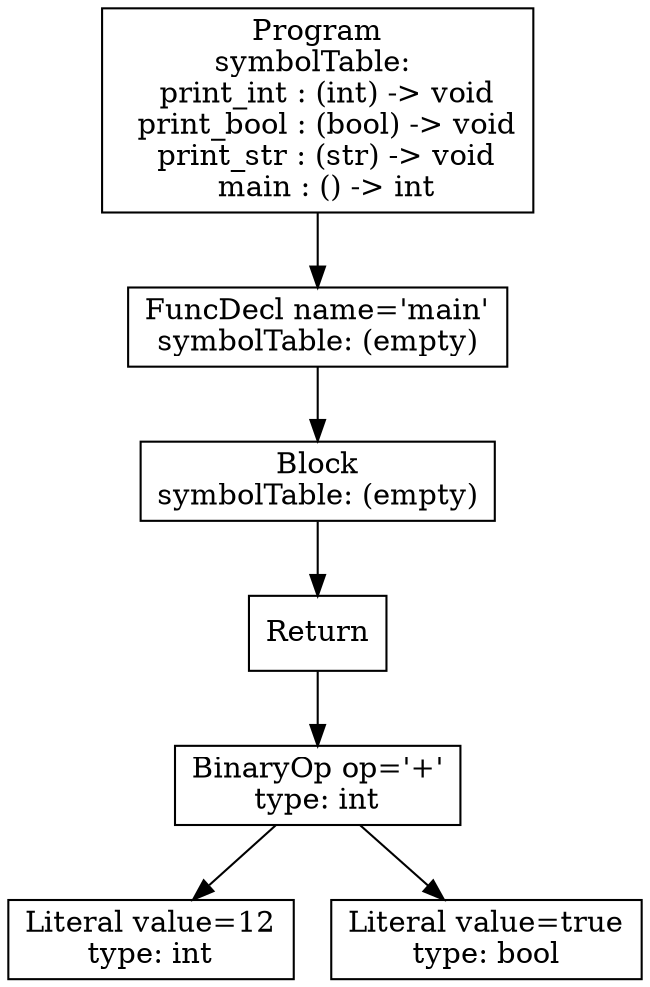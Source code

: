 digraph AST {
5 [shape=box, label="Literal value=12\ntype: int"];
6 [shape=box, label="Literal value=true\ntype: bool"];
4 [shape=box, label="BinaryOp op='+'\ntype: int"];
4 -> 5;
4 -> 6;
3 [shape=box, label="Return"];
3 -> 4;
2 [shape=box, label="Block\nsymbolTable: (empty)"];
2 -> 3;
1 [shape=box, label="FuncDecl name='main'\nsymbolTable: (empty)"];
1 -> 2;
0 [shape=box, label="Program\nsymbolTable: \n  print_int : (int) -> void\n  print_bool : (bool) -> void\n  print_str : (str) -> void\n  main : () -> int"];
0 -> 1;
}
